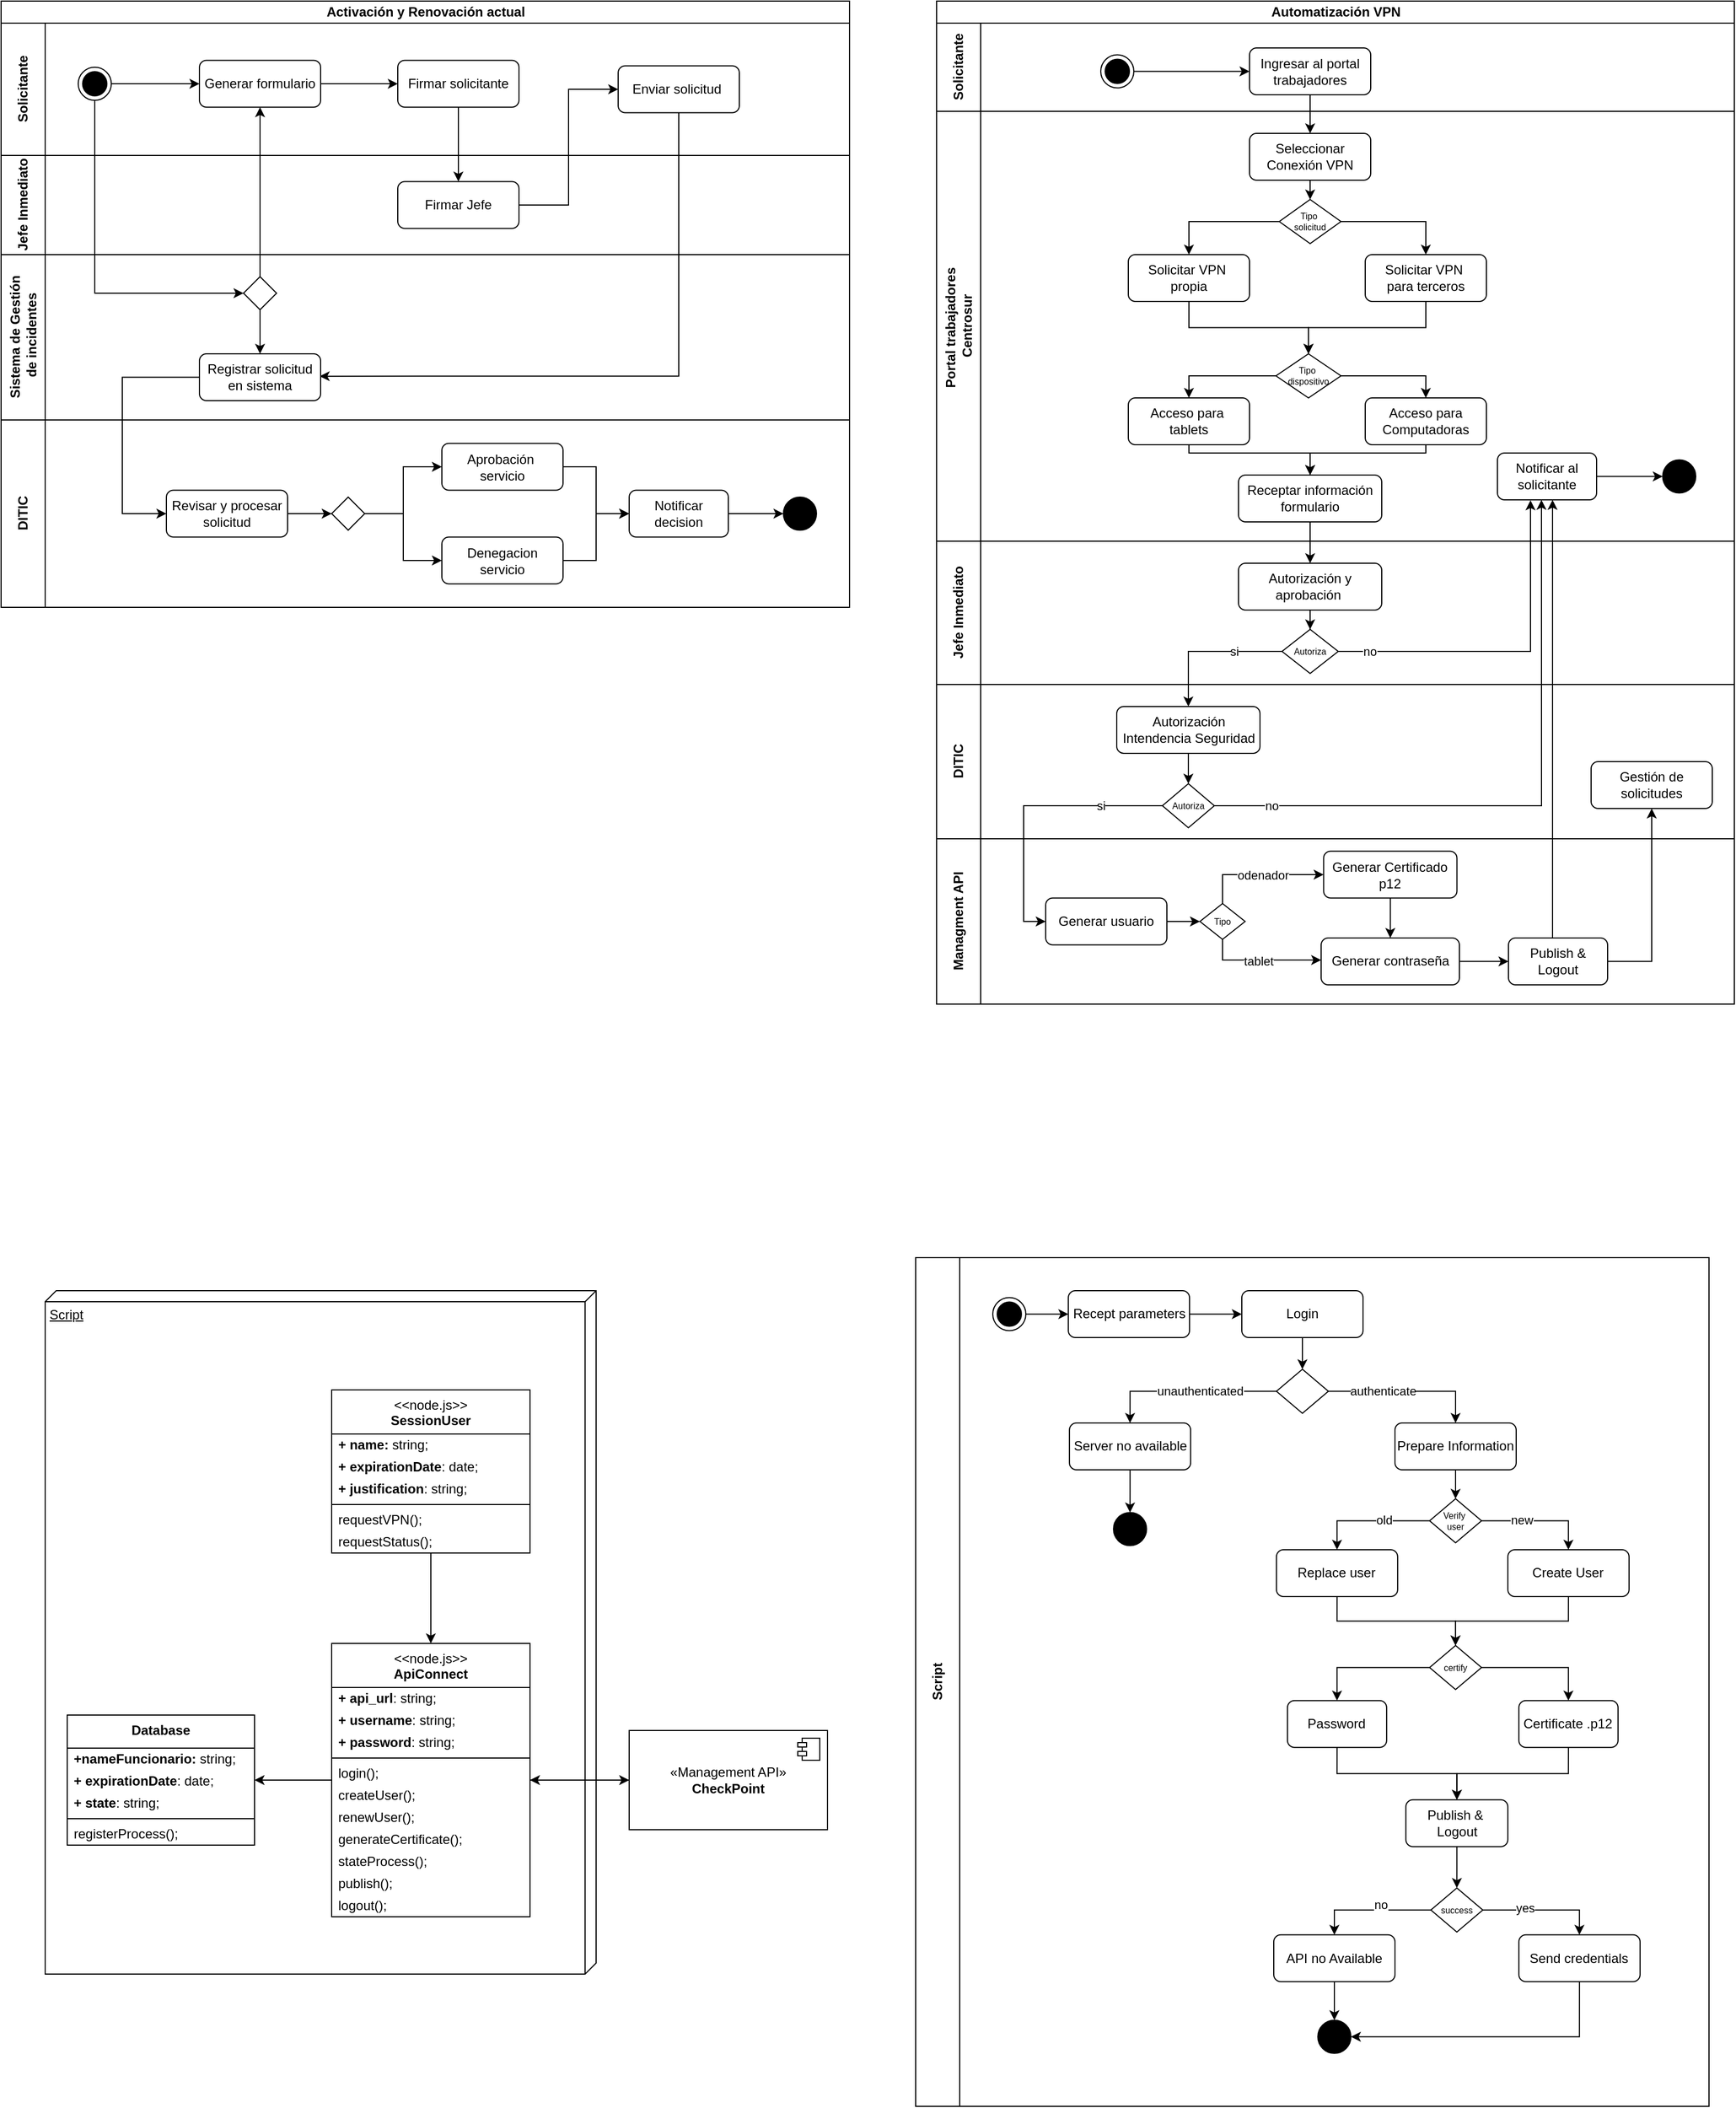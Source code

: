 <mxfile version="24.7.17">
  <diagram id="prtHgNgQTEPvFCAcTncT" name="Page-1">
    <mxGraphModel dx="955" dy="506" grid="1" gridSize="10" guides="1" tooltips="1" connect="1" arrows="1" fold="1" page="1" pageScale="1" pageWidth="827" pageHeight="1169" math="0" shadow="0">
      <root>
        <mxCell id="0" />
        <mxCell id="1" parent="0" />
        <mxCell id="noe4gfNRGWv2lA2J6sTW-7" value="Activación y Renovación actual" style="swimlane;childLayout=stackLayout;resizeParent=1;resizeParentMax=0;horizontal=1;startSize=20;horizontalStack=0;html=1;" parent="1" vertex="1">
          <mxGeometry x="30" y="40" width="770" height="550" as="geometry" />
        </mxCell>
        <mxCell id="noe4gfNRGWv2lA2J6sTW-8" value="Solicitante" style="swimlane;startSize=40;horizontal=0;html=1;" parent="noe4gfNRGWv2lA2J6sTW-7" vertex="1">
          <mxGeometry y="20" width="770" height="120" as="geometry" />
        </mxCell>
        <mxCell id="noe4gfNRGWv2lA2J6sTW-21" style="edgeStyle=orthogonalEdgeStyle;rounded=0;orthogonalLoop=1;jettySize=auto;html=1;exitX=1;exitY=0.5;exitDx=0;exitDy=0;entryX=0;entryY=0.5;entryDx=0;entryDy=0;" parent="noe4gfNRGWv2lA2J6sTW-8" source="noe4gfNRGWv2lA2J6sTW-16" target="noe4gfNRGWv2lA2J6sTW-20" edge="1">
          <mxGeometry relative="1" as="geometry" />
        </mxCell>
        <mxCell id="noe4gfNRGWv2lA2J6sTW-16" value="" style="ellipse;html=1;shape=endState;fillColor=strokeColor;" parent="noe4gfNRGWv2lA2J6sTW-8" vertex="1">
          <mxGeometry x="70" y="40" width="30" height="30" as="geometry" />
        </mxCell>
        <mxCell id="noe4gfNRGWv2lA2J6sTW-29" style="edgeStyle=orthogonalEdgeStyle;rounded=0;orthogonalLoop=1;jettySize=auto;html=1;exitX=1;exitY=0.5;exitDx=0;exitDy=0;entryX=0;entryY=0.5;entryDx=0;entryDy=0;" parent="noe4gfNRGWv2lA2J6sTW-8" source="noe4gfNRGWv2lA2J6sTW-20" target="noe4gfNRGWv2lA2J6sTW-27" edge="1">
          <mxGeometry relative="1" as="geometry" />
        </mxCell>
        <mxCell id="noe4gfNRGWv2lA2J6sTW-20" value="Generar formulario" style="rounded=1;whiteSpace=wrap;html=1;" parent="noe4gfNRGWv2lA2J6sTW-8" vertex="1">
          <mxGeometry x="180" y="33.75" width="110" height="42.5" as="geometry" />
        </mxCell>
        <mxCell id="noe4gfNRGWv2lA2J6sTW-27" value="Firmar solicitante" style="rounded=1;whiteSpace=wrap;html=1;" parent="noe4gfNRGWv2lA2J6sTW-8" vertex="1">
          <mxGeometry x="360" y="33.75" width="110" height="42.5" as="geometry" />
        </mxCell>
        <mxCell id="noe4gfNRGWv2lA2J6sTW-50" value="Enviar solicitud&amp;nbsp;" style="rounded=1;whiteSpace=wrap;html=1;" parent="noe4gfNRGWv2lA2J6sTW-8" vertex="1">
          <mxGeometry x="560" y="38.75" width="110" height="42.5" as="geometry" />
        </mxCell>
        <mxCell id="noe4gfNRGWv2lA2J6sTW-9" value="Jefe Inmediato" style="swimlane;startSize=40;horizontal=0;html=1;" parent="noe4gfNRGWv2lA2J6sTW-7" vertex="1">
          <mxGeometry y="140" width="770" height="90" as="geometry" />
        </mxCell>
        <mxCell id="noe4gfNRGWv2lA2J6sTW-43" value="Firmar Jefe" style="rounded=1;whiteSpace=wrap;html=1;" parent="noe4gfNRGWv2lA2J6sTW-9" vertex="1">
          <mxGeometry x="360" y="23.75" width="110" height="42.5" as="geometry" />
        </mxCell>
        <mxCell id="noe4gfNRGWv2lA2J6sTW-35" style="edgeStyle=orthogonalEdgeStyle;rounded=0;orthogonalLoop=1;jettySize=auto;html=1;exitX=0;exitY=0.5;exitDx=0;exitDy=0;entryX=0;entryY=0.5;entryDx=0;entryDy=0;" parent="noe4gfNRGWv2lA2J6sTW-7" source="noe4gfNRGWv2lA2J6sTW-28" target="noe4gfNRGWv2lA2J6sTW-34" edge="1">
          <mxGeometry relative="1" as="geometry">
            <Array as="points">
              <mxPoint x="110" y="341" />
              <mxPoint x="110" y="465" />
            </Array>
            <mxPoint x="150" y="470" as="targetPoint" />
          </mxGeometry>
        </mxCell>
        <mxCell id="noe4gfNRGWv2lA2J6sTW-44" style="edgeStyle=orthogonalEdgeStyle;rounded=0;orthogonalLoop=1;jettySize=auto;html=1;" parent="noe4gfNRGWv2lA2J6sTW-7" source="noe4gfNRGWv2lA2J6sTW-27" target="noe4gfNRGWv2lA2J6sTW-43" edge="1">
          <mxGeometry relative="1" as="geometry" />
        </mxCell>
        <mxCell id="noe4gfNRGWv2lA2J6sTW-51" style="edgeStyle=orthogonalEdgeStyle;rounded=0;orthogonalLoop=1;jettySize=auto;html=1;exitX=1;exitY=0.5;exitDx=0;exitDy=0;entryX=0;entryY=0.5;entryDx=0;entryDy=0;" parent="noe4gfNRGWv2lA2J6sTW-7" source="noe4gfNRGWv2lA2J6sTW-43" target="noe4gfNRGWv2lA2J6sTW-50" edge="1">
          <mxGeometry relative="1" as="geometry" />
        </mxCell>
        <mxCell id="noe4gfNRGWv2lA2J6sTW-52" style="edgeStyle=orthogonalEdgeStyle;rounded=0;orthogonalLoop=1;jettySize=auto;html=1;exitX=0.5;exitY=1;exitDx=0;exitDy=0;entryX=0.992;entryY=0.478;entryDx=0;entryDy=0;entryPerimeter=0;" parent="noe4gfNRGWv2lA2J6sTW-7" source="noe4gfNRGWv2lA2J6sTW-50" target="noe4gfNRGWv2lA2J6sTW-28" edge="1">
          <mxGeometry relative="1" as="geometry">
            <Array as="points">
              <mxPoint x="615" y="340" />
            </Array>
          </mxGeometry>
        </mxCell>
        <mxCell id="noe4gfNRGWv2lA2J6sTW-10" value="Sistema de Gestión&lt;div&gt;&amp;nbsp;de incidentes&lt;/div&gt;" style="swimlane;startSize=40;horizontal=0;html=1;" parent="noe4gfNRGWv2lA2J6sTW-7" vertex="1">
          <mxGeometry y="230" width="770" height="150" as="geometry" />
        </mxCell>
        <mxCell id="noe4gfNRGWv2lA2J6sTW-28" value="Registrar solicitud en sistema" style="rounded=1;whiteSpace=wrap;html=1;" parent="noe4gfNRGWv2lA2J6sTW-10" vertex="1">
          <mxGeometry x="180" y="90" width="110" height="42.5" as="geometry" />
        </mxCell>
        <mxCell id="Fjk8sXtAmXVKdD_IVlMe-5" style="edgeStyle=orthogonalEdgeStyle;rounded=0;orthogonalLoop=1;jettySize=auto;html=1;" parent="noe4gfNRGWv2lA2J6sTW-10" source="Fjk8sXtAmXVKdD_IVlMe-4" target="noe4gfNRGWv2lA2J6sTW-28" edge="1">
          <mxGeometry relative="1" as="geometry" />
        </mxCell>
        <mxCell id="Fjk8sXtAmXVKdD_IVlMe-4" value="" style="rhombus;" parent="noe4gfNRGWv2lA2J6sTW-10" vertex="1">
          <mxGeometry x="220" y="20" width="30" height="30" as="geometry" />
        </mxCell>
        <mxCell id="noe4gfNRGWv2lA2J6sTW-11" value="DITIC" style="swimlane;startSize=40;horizontal=0;html=1;" parent="noe4gfNRGWv2lA2J6sTW-7" vertex="1">
          <mxGeometry y="380" width="770" height="170" as="geometry" />
        </mxCell>
        <mxCell id="noe4gfNRGWv2lA2J6sTW-40" style="edgeStyle=orthogonalEdgeStyle;rounded=0;orthogonalLoop=1;jettySize=auto;html=1;entryX=0;entryY=0.5;entryDx=0;entryDy=0;" parent="noe4gfNRGWv2lA2J6sTW-11" source="noe4gfNRGWv2lA2J6sTW-18" target="noe4gfNRGWv2lA2J6sTW-39" edge="1">
          <mxGeometry relative="1" as="geometry" />
        </mxCell>
        <mxCell id="noe4gfNRGWv2lA2J6sTW-41" style="edgeStyle=orthogonalEdgeStyle;rounded=0;orthogonalLoop=1;jettySize=auto;html=1;entryX=0;entryY=0.5;entryDx=0;entryDy=0;" parent="noe4gfNRGWv2lA2J6sTW-11" source="noe4gfNRGWv2lA2J6sTW-18" target="noe4gfNRGWv2lA2J6sTW-38" edge="1">
          <mxGeometry relative="1" as="geometry" />
        </mxCell>
        <mxCell id="noe4gfNRGWv2lA2J6sTW-18" value="" style="rhombus;" parent="noe4gfNRGWv2lA2J6sTW-11" vertex="1">
          <mxGeometry x="300" y="70" width="30" height="30" as="geometry" />
        </mxCell>
        <mxCell id="noe4gfNRGWv2lA2J6sTW-37" style="edgeStyle=orthogonalEdgeStyle;rounded=0;orthogonalLoop=1;jettySize=auto;html=1;exitX=1;exitY=0.5;exitDx=0;exitDy=0;" parent="noe4gfNRGWv2lA2J6sTW-11" source="noe4gfNRGWv2lA2J6sTW-34" target="noe4gfNRGWv2lA2J6sTW-18" edge="1">
          <mxGeometry relative="1" as="geometry" />
        </mxCell>
        <mxCell id="noe4gfNRGWv2lA2J6sTW-34" value="Revisar y procesar solicitud" style="rounded=1;whiteSpace=wrap;html=1;" parent="noe4gfNRGWv2lA2J6sTW-11" vertex="1">
          <mxGeometry x="150" y="63.75" width="110" height="42.5" as="geometry" />
        </mxCell>
        <mxCell id="noe4gfNRGWv2lA2J6sTW-47" style="edgeStyle=orthogonalEdgeStyle;rounded=0;orthogonalLoop=1;jettySize=auto;html=1;exitX=1;exitY=0.5;exitDx=0;exitDy=0;entryX=0;entryY=0.5;entryDx=0;entryDy=0;" parent="noe4gfNRGWv2lA2J6sTW-11" source="noe4gfNRGWv2lA2J6sTW-38" target="noe4gfNRGWv2lA2J6sTW-46" edge="1">
          <mxGeometry relative="1" as="geometry" />
        </mxCell>
        <mxCell id="noe4gfNRGWv2lA2J6sTW-38" value="Aprobación&amp;nbsp;&lt;div&gt;servicio&lt;/div&gt;" style="rounded=1;whiteSpace=wrap;html=1;" parent="noe4gfNRGWv2lA2J6sTW-11" vertex="1">
          <mxGeometry x="400" y="21.25" width="110" height="42.5" as="geometry" />
        </mxCell>
        <mxCell id="noe4gfNRGWv2lA2J6sTW-48" style="edgeStyle=orthogonalEdgeStyle;rounded=0;orthogonalLoop=1;jettySize=auto;html=1;exitX=1;exitY=0.5;exitDx=0;exitDy=0;" parent="noe4gfNRGWv2lA2J6sTW-11" source="noe4gfNRGWv2lA2J6sTW-39" target="noe4gfNRGWv2lA2J6sTW-46" edge="1">
          <mxGeometry relative="1" as="geometry" />
        </mxCell>
        <mxCell id="noe4gfNRGWv2lA2J6sTW-39" value="Denegacion servicio" style="rounded=1;whiteSpace=wrap;html=1;" parent="noe4gfNRGWv2lA2J6sTW-11" vertex="1">
          <mxGeometry x="400" y="106.25" width="110" height="42.5" as="geometry" />
        </mxCell>
        <mxCell id="noe4gfNRGWv2lA2J6sTW-49" style="edgeStyle=orthogonalEdgeStyle;rounded=0;orthogonalLoop=1;jettySize=auto;html=1;" parent="noe4gfNRGWv2lA2J6sTW-11" source="noe4gfNRGWv2lA2J6sTW-46" target="noe4gfNRGWv2lA2J6sTW-17" edge="1">
          <mxGeometry relative="1" as="geometry" />
        </mxCell>
        <mxCell id="noe4gfNRGWv2lA2J6sTW-46" value="Notificar decision" style="rounded=1;whiteSpace=wrap;html=1;" parent="noe4gfNRGWv2lA2J6sTW-11" vertex="1">
          <mxGeometry x="570" y="63.75" width="90" height="42.5" as="geometry" />
        </mxCell>
        <mxCell id="noe4gfNRGWv2lA2J6sTW-17" value="" style="ellipse;fillColor=strokeColor;html=1;" parent="noe4gfNRGWv2lA2J6sTW-11" vertex="1">
          <mxGeometry x="710" y="70" width="30" height="30" as="geometry" />
        </mxCell>
        <mxCell id="Fjk8sXtAmXVKdD_IVlMe-3" style="edgeStyle=orthogonalEdgeStyle;rounded=0;orthogonalLoop=1;jettySize=auto;html=1;entryX=0;entryY=0.5;entryDx=0;entryDy=0;exitX=0.5;exitY=1;exitDx=0;exitDy=0;" parent="noe4gfNRGWv2lA2J6sTW-7" source="noe4gfNRGWv2lA2J6sTW-16" target="Fjk8sXtAmXVKdD_IVlMe-4" edge="1">
          <mxGeometry relative="1" as="geometry">
            <mxPoint x="85" y="270" as="targetPoint" />
          </mxGeometry>
        </mxCell>
        <mxCell id="Fjk8sXtAmXVKdD_IVlMe-6" style="edgeStyle=orthogonalEdgeStyle;rounded=0;orthogonalLoop=1;jettySize=auto;html=1;" parent="noe4gfNRGWv2lA2J6sTW-7" source="Fjk8sXtAmXVKdD_IVlMe-4" target="noe4gfNRGWv2lA2J6sTW-20" edge="1">
          <mxGeometry relative="1" as="geometry" />
        </mxCell>
        <mxCell id="noe4gfNRGWv2lA2J6sTW-54" value="Automatización VPN" style="swimlane;childLayout=stackLayout;resizeParent=1;resizeParentMax=0;horizontal=1;startSize=20;horizontalStack=0;html=1;" parent="1" vertex="1">
          <mxGeometry x="879" y="40" width="724" height="910" as="geometry" />
        </mxCell>
        <mxCell id="noe4gfNRGWv2lA2J6sTW-55" value="Solicitante" style="swimlane;startSize=40;horizontal=0;html=1;" parent="noe4gfNRGWv2lA2J6sTW-54" vertex="1">
          <mxGeometry y="20" width="724" height="80" as="geometry">
            <mxRectangle y="160" width="770" height="40" as="alternateBounds" />
          </mxGeometry>
        </mxCell>
        <mxCell id="noe4gfNRGWv2lA2J6sTW-57" value="" style="ellipse;html=1;shape=endState;fillColor=strokeColor;" parent="noe4gfNRGWv2lA2J6sTW-55" vertex="1">
          <mxGeometry x="149" y="28.75" width="30" height="30" as="geometry" />
        </mxCell>
        <mxCell id="noe4gfNRGWv2lA2J6sTW-59" value="Ingresar al portal trabajadores" style="rounded=1;whiteSpace=wrap;html=1;" parent="noe4gfNRGWv2lA2J6sTW-55" vertex="1">
          <mxGeometry x="284" y="22.5" width="110" height="42.5" as="geometry" />
        </mxCell>
        <mxCell id="noe4gfNRGWv2lA2J6sTW-56" style="edgeStyle=orthogonalEdgeStyle;rounded=0;orthogonalLoop=1;jettySize=auto;html=1;exitX=1;exitY=0.5;exitDx=0;exitDy=0;entryX=0;entryY=0.5;entryDx=0;entryDy=0;" parent="noe4gfNRGWv2lA2J6sTW-55" source="noe4gfNRGWv2lA2J6sTW-57" target="noe4gfNRGWv2lA2J6sTW-59" edge="1">
          <mxGeometry relative="1" as="geometry" />
        </mxCell>
        <mxCell id="noe4gfNRGWv2lA2J6sTW-65" value="Portal trabajadores&amp;nbsp;&lt;div&gt;Centrosur&lt;/div&gt;" style="swimlane;startSize=40;horizontal=0;html=1;" parent="noe4gfNRGWv2lA2J6sTW-54" vertex="1">
          <mxGeometry y="100" width="724" height="390" as="geometry" />
        </mxCell>
        <mxCell id="noe4gfNRGWv2lA2J6sTW-82" value="" style="ellipse;fillColor=strokeColor;html=1;" parent="noe4gfNRGWv2lA2J6sTW-65" vertex="1">
          <mxGeometry x="659" y="316.25" width="30" height="30" as="geometry" />
        </mxCell>
        <mxCell id="V7ezKJtM_iHULXk7BGkr-1" value="Notificar al solicitante" style="rounded=1;whiteSpace=wrap;html=1;" parent="noe4gfNRGWv2lA2J6sTW-65" vertex="1">
          <mxGeometry x="509" y="310" width="90" height="42.5" as="geometry" />
        </mxCell>
        <mxCell id="V7ezKJtM_iHULXk7BGkr-3" style="edgeStyle=orthogonalEdgeStyle;rounded=0;orthogonalLoop=1;jettySize=auto;html=1;" parent="noe4gfNRGWv2lA2J6sTW-65" source="V7ezKJtM_iHULXk7BGkr-1" target="noe4gfNRGWv2lA2J6sTW-82" edge="1">
          <mxGeometry relative="1" as="geometry" />
        </mxCell>
        <mxCell id="d4bq5ZxsNLSNYlkimwdT-21" style="edgeStyle=orthogonalEdgeStyle;rounded=0;orthogonalLoop=1;jettySize=auto;html=1;entryX=0.5;entryY=0;entryDx=0;entryDy=0;exitX=0.5;exitY=1;exitDx=0;exitDy=0;" parent="noe4gfNRGWv2lA2J6sTW-65" source="d4bq5ZxsNLSNYlkimwdT-8" target="d4bq5ZxsNLSNYlkimwdT-16" edge="1">
          <mxGeometry relative="1" as="geometry" />
        </mxCell>
        <mxCell id="d4bq5ZxsNLSNYlkimwdT-8" value="Solicitar VPN&amp;nbsp;&lt;div&gt;propia&lt;/div&gt;" style="rounded=1;whiteSpace=wrap;html=1;" parent="noe4gfNRGWv2lA2J6sTW-65" vertex="1">
          <mxGeometry x="174" y="130" width="110" height="42.5" as="geometry" />
        </mxCell>
        <mxCell id="noe4gfNRGWv2lA2J6sTW-84" value="Receptar información formulario" style="rounded=1;whiteSpace=wrap;html=1;" parent="noe4gfNRGWv2lA2J6sTW-65" vertex="1">
          <mxGeometry x="274" y="330" width="130" height="42.5" as="geometry" />
        </mxCell>
        <mxCell id="d4bq5ZxsNLSNYlkimwdT-20" style="edgeStyle=orthogonalEdgeStyle;rounded=0;orthogonalLoop=1;jettySize=auto;html=1;entryX=0.5;entryY=0;entryDx=0;entryDy=0;exitX=0.5;exitY=1;exitDx=0;exitDy=0;" parent="noe4gfNRGWv2lA2J6sTW-65" source="noe4gfNRGWv2lA2J6sTW-83" target="d4bq5ZxsNLSNYlkimwdT-16" edge="1">
          <mxGeometry relative="1" as="geometry" />
        </mxCell>
        <mxCell id="noe4gfNRGWv2lA2J6sTW-83" value="Solicitar VPN&amp;nbsp;&lt;div&gt;para terceros&lt;/div&gt;" style="rounded=1;whiteSpace=wrap;html=1;" parent="noe4gfNRGWv2lA2J6sTW-65" vertex="1">
          <mxGeometry x="389" y="130" width="110" height="42.5" as="geometry" />
        </mxCell>
        <mxCell id="noe4gfNRGWv2lA2J6sTW-85" value="Tipo &#xa;solicitud" style="rhombus;fontSize=8;" parent="noe4gfNRGWv2lA2J6sTW-65" vertex="1">
          <mxGeometry x="311" y="80" width="56" height="40" as="geometry" />
        </mxCell>
        <mxCell id="GDcYB6Bzzp1uQZlanHpw-31" style="edgeStyle=orthogonalEdgeStyle;rounded=0;orthogonalLoop=1;jettySize=auto;html=1;exitX=1;exitY=0.5;exitDx=0;exitDy=0;" parent="noe4gfNRGWv2lA2J6sTW-65" source="noe4gfNRGWv2lA2J6sTW-85" target="noe4gfNRGWv2lA2J6sTW-83" edge="1">
          <mxGeometry relative="1" as="geometry" />
        </mxCell>
        <mxCell id="noe4gfNRGWv2lA2J6sTW-90" style="edgeStyle=orthogonalEdgeStyle;rounded=0;orthogonalLoop=1;jettySize=auto;html=1;exitX=0;exitY=0.5;exitDx=0;exitDy=0;" parent="noe4gfNRGWv2lA2J6sTW-65" source="noe4gfNRGWv2lA2J6sTW-85" target="d4bq5ZxsNLSNYlkimwdT-8" edge="1">
          <mxGeometry relative="1" as="geometry">
            <mxPoint x="259" y="140" as="targetPoint" />
          </mxGeometry>
        </mxCell>
        <mxCell id="WqTxuI944V4eX5fr_Rnq-127" style="edgeStyle=orthogonalEdgeStyle;rounded=0;orthogonalLoop=1;jettySize=auto;html=1;entryX=0.5;entryY=0;entryDx=0;entryDy=0;" parent="noe4gfNRGWv2lA2J6sTW-65" source="noe4gfNRGWv2lA2J6sTW-61" target="noe4gfNRGWv2lA2J6sTW-85" edge="1">
          <mxGeometry relative="1" as="geometry">
            <Array as="points">
              <mxPoint x="339" y="70" />
              <mxPoint x="339" y="70" />
            </Array>
          </mxGeometry>
        </mxCell>
        <mxCell id="noe4gfNRGWv2lA2J6sTW-61" value="Seleccionar Conexión VPN" style="rounded=1;whiteSpace=wrap;html=1;" parent="noe4gfNRGWv2lA2J6sTW-65" vertex="1">
          <mxGeometry x="284" y="20" width="110" height="42.5" as="geometry" />
        </mxCell>
        <mxCell id="d4bq5ZxsNLSNYlkimwdT-26" style="edgeStyle=orthogonalEdgeStyle;rounded=0;orthogonalLoop=1;jettySize=auto;html=1;" parent="noe4gfNRGWv2lA2J6sTW-65" source="noe4gfNRGWv2lA2J6sTW-66" target="noe4gfNRGWv2lA2J6sTW-84" edge="1">
          <mxGeometry relative="1" as="geometry">
            <Array as="points">
              <mxPoint x="444" y="310" />
              <mxPoint x="339" y="310" />
            </Array>
          </mxGeometry>
        </mxCell>
        <mxCell id="noe4gfNRGWv2lA2J6sTW-66" value="Acceso para Computadoras" style="rounded=1;whiteSpace=wrap;html=1;" parent="noe4gfNRGWv2lA2J6sTW-65" vertex="1">
          <mxGeometry x="389" y="260" width="110" height="42.5" as="geometry" />
        </mxCell>
        <mxCell id="d4bq5ZxsNLSNYlkimwdT-25" style="edgeStyle=orthogonalEdgeStyle;rounded=0;orthogonalLoop=1;jettySize=auto;html=1;exitX=0.5;exitY=1;exitDx=0;exitDy=0;" parent="noe4gfNRGWv2lA2J6sTW-65" source="d4bq5ZxsNLSNYlkimwdT-15" target="noe4gfNRGWv2lA2J6sTW-84" edge="1">
          <mxGeometry relative="1" as="geometry">
            <Array as="points">
              <mxPoint x="229" y="310" />
              <mxPoint x="339" y="310" />
            </Array>
          </mxGeometry>
        </mxCell>
        <mxCell id="d4bq5ZxsNLSNYlkimwdT-15" value="Acceso para&amp;nbsp;&lt;div&gt;tablets&lt;/div&gt;" style="rounded=1;whiteSpace=wrap;html=1;" parent="noe4gfNRGWv2lA2J6sTW-65" vertex="1">
          <mxGeometry x="174" y="260" width="110" height="42.5" as="geometry" />
        </mxCell>
        <mxCell id="d4bq5ZxsNLSNYlkimwdT-18" style="edgeStyle=orthogonalEdgeStyle;rounded=0;orthogonalLoop=1;jettySize=auto;html=1;entryX=0.5;entryY=0;entryDx=0;entryDy=0;exitX=0;exitY=0.5;exitDx=0;exitDy=0;" parent="noe4gfNRGWv2lA2J6sTW-65" source="d4bq5ZxsNLSNYlkimwdT-16" target="d4bq5ZxsNLSNYlkimwdT-15" edge="1">
          <mxGeometry relative="1" as="geometry">
            <Array as="points">
              <mxPoint x="229" y="240" />
            </Array>
          </mxGeometry>
        </mxCell>
        <mxCell id="d4bq5ZxsNLSNYlkimwdT-19" style="edgeStyle=orthogonalEdgeStyle;rounded=0;orthogonalLoop=1;jettySize=auto;html=1;entryX=0.5;entryY=0;entryDx=0;entryDy=0;" parent="noe4gfNRGWv2lA2J6sTW-65" source="d4bq5ZxsNLSNYlkimwdT-16" target="noe4gfNRGWv2lA2J6sTW-66" edge="1">
          <mxGeometry relative="1" as="geometry" />
        </mxCell>
        <mxCell id="d4bq5ZxsNLSNYlkimwdT-16" value="Tipo &#xa;dispositivo" style="rhombus;fontSize=8;" parent="noe4gfNRGWv2lA2J6sTW-65" vertex="1">
          <mxGeometry x="308" y="220" width="59" height="40" as="geometry" />
        </mxCell>
        <mxCell id="fS-RcKjKOrNgB4Vsdlcl-1" value="Jefe Inmediato" style="swimlane;startSize=40;horizontal=0;html=1;" parent="noe4gfNRGWv2lA2J6sTW-54" vertex="1">
          <mxGeometry y="490" width="724" height="130" as="geometry" />
        </mxCell>
        <mxCell id="0g1uhELNkOR_bsUMoijz-6" style="edgeStyle=orthogonalEdgeStyle;rounded=0;orthogonalLoop=1;jettySize=auto;html=1;entryX=0.5;entryY=0;entryDx=0;entryDy=0;" parent="fS-RcKjKOrNgB4Vsdlcl-1" source="fS-RcKjKOrNgB4Vsdlcl-9" target="0g1uhELNkOR_bsUMoijz-3" edge="1">
          <mxGeometry relative="1" as="geometry" />
        </mxCell>
        <mxCell id="fS-RcKjKOrNgB4Vsdlcl-9" value="Autorización y aprobación&amp;nbsp;" style="rounded=1;whiteSpace=wrap;html=1;" parent="fS-RcKjKOrNgB4Vsdlcl-1" vertex="1">
          <mxGeometry x="274" y="20" width="130" height="42.5" as="geometry" />
        </mxCell>
        <mxCell id="0g1uhELNkOR_bsUMoijz-3" value="Autoriza" style="rhombus;fontSize=8;" parent="fS-RcKjKOrNgB4Vsdlcl-1" vertex="1">
          <mxGeometry x="313.5" y="80" width="51" height="40" as="geometry" />
        </mxCell>
        <mxCell id="GDcYB6Bzzp1uQZlanHpw-16" style="edgeStyle=orthogonalEdgeStyle;rounded=0;orthogonalLoop=1;jettySize=auto;html=1;" parent="noe4gfNRGWv2lA2J6sTW-54" source="noe4gfNRGWv2lA2J6sTW-81" target="V7ezKJtM_iHULXk7BGkr-1" edge="1">
          <mxGeometry relative="1" as="geometry">
            <Array as="points">
              <mxPoint x="559" y="650" />
              <mxPoint x="559" y="650" />
            </Array>
          </mxGeometry>
        </mxCell>
        <mxCell id="GDcYB6Bzzp1uQZlanHpw-8" value="DITIC" style="swimlane;startSize=40;horizontal=0;html=1;" parent="noe4gfNRGWv2lA2J6sTW-54" vertex="1">
          <mxGeometry y="620" width="724" height="140" as="geometry" />
        </mxCell>
        <mxCell id="WqTxuI944V4eX5fr_Rnq-110" style="edgeStyle=orthogonalEdgeStyle;rounded=0;orthogonalLoop=1;jettySize=auto;html=1;exitX=0.5;exitY=1;exitDx=0;exitDy=0;" parent="GDcYB6Bzzp1uQZlanHpw-8" edge="1">
          <mxGeometry relative="1" as="geometry">
            <mxPoint x="339" y="62.5" as="sourcePoint" />
            <mxPoint x="339" y="62.5" as="targetPoint" />
          </mxGeometry>
        </mxCell>
        <mxCell id="GDcYB6Bzzp1uQZlanHpw-5" value="Gestión de solicitudes" style="rounded=1;whiteSpace=wrap;html=1;" parent="GDcYB6Bzzp1uQZlanHpw-8" vertex="1">
          <mxGeometry x="594" y="70" width="110" height="42.5" as="geometry" />
        </mxCell>
        <mxCell id="d4bq5ZxsNLSNYlkimwdT-9" value="Autorización Intendencia Seguridad" style="rounded=1;whiteSpace=wrap;html=1;" parent="GDcYB6Bzzp1uQZlanHpw-8" vertex="1">
          <mxGeometry x="163.5" y="20" width="130" height="42.5" as="geometry" />
        </mxCell>
        <mxCell id="WqTxuI944V4eX5fr_Rnq-105" value="Autoriza" style="rhombus;fontSize=8;" parent="GDcYB6Bzzp1uQZlanHpw-8" vertex="1">
          <mxGeometry x="204.94" y="90" width="47.12" height="40" as="geometry" />
        </mxCell>
        <mxCell id="d4bq5ZxsNLSNYlkimwdT-11" style="edgeStyle=orthogonalEdgeStyle;rounded=0;orthogonalLoop=1;jettySize=auto;html=1;entryX=0.5;entryY=0;entryDx=0;entryDy=0;" parent="GDcYB6Bzzp1uQZlanHpw-8" source="d4bq5ZxsNLSNYlkimwdT-9" target="WqTxuI944V4eX5fr_Rnq-105" edge="1">
          <mxGeometry relative="1" as="geometry" />
        </mxCell>
        <mxCell id="noe4gfNRGWv2lA2J6sTW-70" value="Managment API" style="swimlane;startSize=40;horizontal=0;html=1;" parent="noe4gfNRGWv2lA2J6sTW-54" vertex="1">
          <mxGeometry y="760" width="724" height="150" as="geometry" />
        </mxCell>
        <mxCell id="0g1uhELNkOR_bsUMoijz-19" style="edgeStyle=orthogonalEdgeStyle;rounded=0;orthogonalLoop=1;jettySize=auto;html=1;" parent="noe4gfNRGWv2lA2J6sTW-70" source="noe4gfNRGWv2lA2J6sTW-77" target="noe4gfNRGWv2lA2J6sTW-81" edge="1">
          <mxGeometry relative="1" as="geometry" />
        </mxCell>
        <mxCell id="noe4gfNRGWv2lA2J6sTW-77" value="Generar contraseña" style="rounded=1;whiteSpace=wrap;html=1;" parent="noe4gfNRGWv2lA2J6sTW-70" vertex="1">
          <mxGeometry x="349" y="90" width="125.5" height="42.5" as="geometry" />
        </mxCell>
        <mxCell id="0g1uhELNkOR_bsUMoijz-22" style="edgeStyle=orthogonalEdgeStyle;rounded=0;orthogonalLoop=1;jettySize=auto;html=1;entryX=0;entryY=0.5;entryDx=0;entryDy=0;" parent="noe4gfNRGWv2lA2J6sTW-70" source="noe4gfNRGWv2lA2J6sTW-75" target="0g1uhELNkOR_bsUMoijz-10" edge="1">
          <mxGeometry relative="1" as="geometry" />
        </mxCell>
        <mxCell id="noe4gfNRGWv2lA2J6sTW-75" value="Generar usuario" style="rounded=1;whiteSpace=wrap;html=1;" parent="noe4gfNRGWv2lA2J6sTW-70" vertex="1">
          <mxGeometry x="99" y="53.75" width="110" height="42.5" as="geometry" />
        </mxCell>
        <mxCell id="noe4gfNRGWv2lA2J6sTW-81" value="Publish &amp;amp; Logout" style="rounded=1;whiteSpace=wrap;html=1;" parent="noe4gfNRGWv2lA2J6sTW-70" vertex="1">
          <mxGeometry x="519" y="90" width="90" height="42.5" as="geometry" />
        </mxCell>
        <mxCell id="0g1uhELNkOR_bsUMoijz-14" style="edgeStyle=orthogonalEdgeStyle;rounded=0;orthogonalLoop=1;jettySize=auto;html=1;exitX=0.5;exitY=0;exitDx=0;exitDy=0;entryX=0;entryY=0.5;entryDx=0;entryDy=0;" parent="noe4gfNRGWv2lA2J6sTW-70" source="0g1uhELNkOR_bsUMoijz-10" target="0g1uhELNkOR_bsUMoijz-12" edge="1">
          <mxGeometry relative="1" as="geometry" />
        </mxCell>
        <mxCell id="0g1uhELNkOR_bsUMoijz-23" value="odenador" style="edgeLabel;html=1;align=center;verticalAlign=middle;resizable=0;points=[];" parent="0g1uhELNkOR_bsUMoijz-14" vertex="1" connectable="0">
          <mxGeometry x="-0.093" relative="1" as="geometry">
            <mxPoint x="9" as="offset" />
          </mxGeometry>
        </mxCell>
        <mxCell id="0g1uhELNkOR_bsUMoijz-15" style="edgeStyle=orthogonalEdgeStyle;rounded=0;orthogonalLoop=1;jettySize=auto;html=1;exitX=0.5;exitY=1;exitDx=0;exitDy=0;" parent="noe4gfNRGWv2lA2J6sTW-70" source="0g1uhELNkOR_bsUMoijz-10" target="noe4gfNRGWv2lA2J6sTW-77" edge="1">
          <mxGeometry relative="1" as="geometry">
            <mxPoint x="359" y="139.375" as="targetPoint" />
            <Array as="points">
              <mxPoint x="259" y="110" />
            </Array>
          </mxGeometry>
        </mxCell>
        <mxCell id="0g1uhELNkOR_bsUMoijz-24" value="tablet" style="edgeLabel;html=1;align=center;verticalAlign=middle;resizable=0;points=[];" parent="0g1uhELNkOR_bsUMoijz-15" vertex="1" connectable="0">
          <mxGeometry x="-0.148" relative="1" as="geometry">
            <mxPoint x="5" y="1" as="offset" />
          </mxGeometry>
        </mxCell>
        <mxCell id="0g1uhELNkOR_bsUMoijz-10" value="Tipo" style="rhombus;fontSize=8;" parent="noe4gfNRGWv2lA2J6sTW-70" vertex="1">
          <mxGeometry x="239" y="58.75" width="41" height="32.5" as="geometry" />
        </mxCell>
        <mxCell id="0g1uhELNkOR_bsUMoijz-18" style="edgeStyle=orthogonalEdgeStyle;rounded=0;orthogonalLoop=1;jettySize=auto;html=1;" parent="noe4gfNRGWv2lA2J6sTW-70" source="0g1uhELNkOR_bsUMoijz-12" target="noe4gfNRGWv2lA2J6sTW-77" edge="1">
          <mxGeometry relative="1" as="geometry">
            <mxPoint x="489" y="60" as="targetPoint" />
          </mxGeometry>
        </mxCell>
        <mxCell id="0g1uhELNkOR_bsUMoijz-12" value="Generar Certificado p12" style="rounded=1;whiteSpace=wrap;html=1;" parent="noe4gfNRGWv2lA2J6sTW-70" vertex="1">
          <mxGeometry x="351.25" y="11.25" width="121" height="42.5" as="geometry" />
        </mxCell>
        <mxCell id="WqTxuI944V4eX5fr_Rnq-97" style="edgeStyle=orthogonalEdgeStyle;rounded=0;orthogonalLoop=1;jettySize=auto;html=1;entryX=0.5;entryY=1;entryDx=0;entryDy=0;exitX=1;exitY=0.5;exitDx=0;exitDy=0;" parent="noe4gfNRGWv2lA2J6sTW-54" source="noe4gfNRGWv2lA2J6sTW-81" target="GDcYB6Bzzp1uQZlanHpw-5" edge="1">
          <mxGeometry relative="1" as="geometry">
            <mxPoint x="679" y="690" as="targetPoint" />
            <Array as="points">
              <mxPoint x="649" y="871" />
            </Array>
          </mxGeometry>
        </mxCell>
        <mxCell id="fS-RcKjKOrNgB4Vsdlcl-12" style="edgeStyle=orthogonalEdgeStyle;rounded=0;orthogonalLoop=1;jettySize=auto;html=1;exitX=0.5;exitY=1;exitDx=0;exitDy=0;" parent="noe4gfNRGWv2lA2J6sTW-54" source="noe4gfNRGWv2lA2J6sTW-84" target="fS-RcKjKOrNgB4Vsdlcl-9" edge="1">
          <mxGeometry relative="1" as="geometry" />
        </mxCell>
        <mxCell id="WqTxuI944V4eX5fr_Rnq-124" style="edgeStyle=orthogonalEdgeStyle;rounded=0;orthogonalLoop=1;jettySize=auto;html=1;entryX=0;entryY=0.5;entryDx=0;entryDy=0;exitX=0;exitY=0.5;exitDx=0;exitDy=0;" parent="noe4gfNRGWv2lA2J6sTW-54" source="WqTxuI944V4eX5fr_Rnq-105" target="noe4gfNRGWv2lA2J6sTW-75" edge="1">
          <mxGeometry relative="1" as="geometry" />
        </mxCell>
        <mxCell id="0g1uhELNkOR_bsUMoijz-1" value="si" style="edgeLabel;html=1;align=center;verticalAlign=middle;resizable=0;points=[];" parent="WqTxuI944V4eX5fr_Rnq-124" vertex="1" connectable="0">
          <mxGeometry x="-0.076" y="-4" relative="1" as="geometry">
            <mxPoint x="60" y="4" as="offset" />
          </mxGeometry>
        </mxCell>
        <mxCell id="noe4gfNRGWv2lA2J6sTW-92" style="edgeStyle=orthogonalEdgeStyle;rounded=0;orthogonalLoop=1;jettySize=auto;html=1;exitX=0.5;exitY=1;exitDx=0;exitDy=0;entryX=0.5;entryY=0;entryDx=0;entryDy=0;" parent="noe4gfNRGWv2lA2J6sTW-54" source="noe4gfNRGWv2lA2J6sTW-59" target="noe4gfNRGWv2lA2J6sTW-61" edge="1">
          <mxGeometry relative="1" as="geometry" />
        </mxCell>
        <mxCell id="d4bq5ZxsNLSNYlkimwdT-24" style="edgeStyle=orthogonalEdgeStyle;rounded=0;orthogonalLoop=1;jettySize=auto;html=1;exitX=1;exitY=0.5;exitDx=0;exitDy=0;entryX=0.444;entryY=0.999;entryDx=0;entryDy=0;entryPerimeter=0;" parent="noe4gfNRGWv2lA2J6sTW-54" source="WqTxuI944V4eX5fr_Rnq-105" target="V7ezKJtM_iHULXk7BGkr-1" edge="1">
          <mxGeometry relative="1" as="geometry">
            <mxPoint x="279" y="641.25" as="targetPoint" />
            <Array as="points">
              <mxPoint x="549" y="730" />
            </Array>
          </mxGeometry>
        </mxCell>
        <mxCell id="0g1uhELNkOR_bsUMoijz-2" value="no" style="edgeLabel;html=1;align=center;verticalAlign=middle;resizable=0;points=[];" parent="d4bq5ZxsNLSNYlkimwdT-24" vertex="1" connectable="0">
          <mxGeometry x="-0.908" y="1" relative="1" as="geometry">
            <mxPoint x="25" y="1" as="offset" />
          </mxGeometry>
        </mxCell>
        <mxCell id="0g1uhELNkOR_bsUMoijz-20" style="edgeStyle=orthogonalEdgeStyle;rounded=0;orthogonalLoop=1;jettySize=auto;html=1;" parent="noe4gfNRGWv2lA2J6sTW-54" source="0g1uhELNkOR_bsUMoijz-3" target="d4bq5ZxsNLSNYlkimwdT-9" edge="1">
          <mxGeometry relative="1" as="geometry" />
        </mxCell>
        <mxCell id="0g1uhELNkOR_bsUMoijz-21" value="si" style="edgeLabel;html=1;align=center;verticalAlign=middle;resizable=0;points=[];" parent="0g1uhELNkOR_bsUMoijz-20" vertex="1" connectable="0">
          <mxGeometry x="-0.105" y="1" relative="1" as="geometry">
            <mxPoint x="17" y="-1" as="offset" />
          </mxGeometry>
        </mxCell>
        <mxCell id="0g1uhELNkOR_bsUMoijz-4" style="edgeStyle=orthogonalEdgeStyle;rounded=0;orthogonalLoop=1;jettySize=auto;html=1;exitX=1;exitY=0.5;exitDx=0;exitDy=0;entryX=0.325;entryY=1.01;entryDx=0;entryDy=0;entryPerimeter=0;" parent="noe4gfNRGWv2lA2J6sTW-54" source="0g1uhELNkOR_bsUMoijz-3" target="V7ezKJtM_iHULXk7BGkr-1" edge="1">
          <mxGeometry relative="1" as="geometry">
            <mxPoint x="579" y="480" as="targetPoint" />
            <Array as="points">
              <mxPoint x="539" y="590" />
              <mxPoint x="539" y="453" />
            </Array>
          </mxGeometry>
        </mxCell>
        <mxCell id="0g1uhELNkOR_bsUMoijz-5" value="no" style="edgeLabel;html=1;align=center;verticalAlign=middle;resizable=0;points=[];" parent="0g1uhELNkOR_bsUMoijz-4" vertex="1" connectable="0">
          <mxGeometry x="-0.203" y="1" relative="1" as="geometry">
            <mxPoint x="-96" y="1" as="offset" />
          </mxGeometry>
        </mxCell>
        <mxCell id="Kc-1ZBXTXnxOrrLb6mlW-86" style="edgeStyle=orthogonalEdgeStyle;rounded=0;orthogonalLoop=1;jettySize=auto;html=1;" parent="1" source="d4bq5ZxsNLSNYlkimwdT-1" target="Kc-1ZBXTXnxOrrLb6mlW-8" edge="1">
          <mxGeometry relative="1" as="geometry" />
        </mxCell>
        <mxCell id="d4bq5ZxsNLSNYlkimwdT-1" value="«Management API»&lt;br&gt;&lt;b&gt;CheckPoint&lt;/b&gt;" style="html=1;dropTarget=0;whiteSpace=wrap;" parent="1" vertex="1">
          <mxGeometry x="600" y="1609" width="180" height="90" as="geometry" />
        </mxCell>
        <mxCell id="d4bq5ZxsNLSNYlkimwdT-2" value="" style="shape=module;jettyWidth=8;jettyHeight=4;" parent="d4bq5ZxsNLSNYlkimwdT-1" vertex="1">
          <mxGeometry x="1" width="20" height="20" relative="1" as="geometry">
            <mxPoint x="-27" y="7" as="offset" />
          </mxGeometry>
        </mxCell>
        <mxCell id="d4bq5ZxsNLSNYlkimwdT-3" value="Script" style="verticalAlign=top;align=left;spacingTop=8;spacingLeft=2;spacingRight=12;shape=cube;size=10;direction=south;fontStyle=4;html=1;whiteSpace=wrap;" parent="1" vertex="1">
          <mxGeometry x="70" y="1210" width="500" height="620" as="geometry" />
        </mxCell>
        <mxCell id="Kc-1ZBXTXnxOrrLb6mlW-82" style="edgeStyle=orthogonalEdgeStyle;rounded=0;orthogonalLoop=1;jettySize=auto;html=1;" parent="1" source="Kc-1ZBXTXnxOrrLb6mlW-8" target="Kc-1ZBXTXnxOrrLb6mlW-77" edge="1">
          <mxGeometry relative="1" as="geometry" />
        </mxCell>
        <mxCell id="Kc-1ZBXTXnxOrrLb6mlW-8" value="&amp;lt;&amp;lt;node.js&amp;gt;&amp;gt;&lt;br&gt;&lt;b&gt;ApiConnect&lt;/b&gt;" style="swimlane;fontStyle=0;align=center;verticalAlign=top;childLayout=stackLayout;horizontal=1;startSize=40;horizontalStack=0;resizeParent=1;resizeParentMax=0;resizeLast=0;collapsible=0;marginBottom=0;html=1;whiteSpace=wrap;" parent="1" vertex="1">
          <mxGeometry x="330" y="1530" width="180" height="248" as="geometry" />
        </mxCell>
        <mxCell id="Kc-1ZBXTXnxOrrLb6mlW-10" value="&lt;b&gt;+ api_url&lt;/b&gt;: string;" style="text;html=1;strokeColor=none;fillColor=none;align=left;verticalAlign=middle;spacingLeft=4;spacingRight=4;overflow=hidden;rotatable=0;points=[[0,0.5],[1,0.5]];portConstraint=eastwest;whiteSpace=wrap;" parent="Kc-1ZBXTXnxOrrLb6mlW-8" vertex="1">
          <mxGeometry y="40" width="180" height="20" as="geometry" />
        </mxCell>
        <mxCell id="Kc-1ZBXTXnxOrrLb6mlW-16" value="&lt;b&gt;+ username&lt;/b&gt;: string;" style="text;html=1;strokeColor=none;fillColor=none;align=left;verticalAlign=middle;spacingLeft=4;spacingRight=4;overflow=hidden;rotatable=0;points=[[0,0.5],[1,0.5]];portConstraint=eastwest;whiteSpace=wrap;" parent="Kc-1ZBXTXnxOrrLb6mlW-8" vertex="1">
          <mxGeometry y="60" width="180" height="20" as="geometry" />
        </mxCell>
        <mxCell id="Kc-1ZBXTXnxOrrLb6mlW-17" value="&lt;b&gt;+ password&lt;/b&gt;: string;" style="text;html=1;strokeColor=none;fillColor=none;align=left;verticalAlign=middle;spacingLeft=4;spacingRight=4;overflow=hidden;rotatable=0;points=[[0,0.5],[1,0.5]];portConstraint=eastwest;whiteSpace=wrap;" parent="Kc-1ZBXTXnxOrrLb6mlW-8" vertex="1">
          <mxGeometry y="80" width="180" height="20" as="geometry" />
        </mxCell>
        <mxCell id="Kc-1ZBXTXnxOrrLb6mlW-13" value="" style="line;strokeWidth=1;fillColor=none;align=left;verticalAlign=middle;spacingTop=-1;spacingLeft=3;spacingRight=3;rotatable=0;labelPosition=right;points=[];portConstraint=eastwest;" parent="Kc-1ZBXTXnxOrrLb6mlW-8" vertex="1">
          <mxGeometry y="100" width="180" height="8" as="geometry" />
        </mxCell>
        <mxCell id="Kc-1ZBXTXnxOrrLb6mlW-15" value="login();" style="text;html=1;strokeColor=none;fillColor=none;align=left;verticalAlign=middle;spacingLeft=4;spacingRight=4;overflow=hidden;rotatable=0;points=[[0,0.5],[1,0.5]];portConstraint=eastwest;whiteSpace=wrap;" parent="Kc-1ZBXTXnxOrrLb6mlW-8" vertex="1">
          <mxGeometry y="108" width="180" height="20" as="geometry" />
        </mxCell>
        <mxCell id="Kc-1ZBXTXnxOrrLb6mlW-42" value="createUser();" style="text;html=1;strokeColor=none;fillColor=none;align=left;verticalAlign=middle;spacingLeft=4;spacingRight=4;overflow=hidden;rotatable=0;points=[[0,0.5],[1,0.5]];portConstraint=eastwest;whiteSpace=wrap;" parent="Kc-1ZBXTXnxOrrLb6mlW-8" vertex="1">
          <mxGeometry y="128" width="180" height="20" as="geometry" />
        </mxCell>
        <mxCell id="Kc-1ZBXTXnxOrrLb6mlW-84" value="renewUser();" style="text;html=1;strokeColor=none;fillColor=none;align=left;verticalAlign=middle;spacingLeft=4;spacingRight=4;overflow=hidden;rotatable=0;points=[[0,0.5],[1,0.5]];portConstraint=eastwest;whiteSpace=wrap;" parent="Kc-1ZBXTXnxOrrLb6mlW-8" vertex="1">
          <mxGeometry y="148" width="180" height="20" as="geometry" />
        </mxCell>
        <mxCell id="Kc-1ZBXTXnxOrrLb6mlW-54" value="generateCertificate();" style="text;html=1;strokeColor=none;fillColor=none;align=left;verticalAlign=middle;spacingLeft=4;spacingRight=4;overflow=hidden;rotatable=0;points=[[0,0.5],[1,0.5]];portConstraint=eastwest;whiteSpace=wrap;" parent="Kc-1ZBXTXnxOrrLb6mlW-8" vertex="1">
          <mxGeometry y="168" width="180" height="20" as="geometry" />
        </mxCell>
        <mxCell id="Kc-1ZBXTXnxOrrLb6mlW-93" value="stateProcess();" style="text;html=1;strokeColor=none;fillColor=none;align=left;verticalAlign=middle;spacingLeft=4;spacingRight=4;overflow=hidden;rotatable=0;points=[[0,0.5],[1,0.5]];portConstraint=eastwest;whiteSpace=wrap;" parent="Kc-1ZBXTXnxOrrLb6mlW-8" vertex="1">
          <mxGeometry y="188" width="180" height="20" as="geometry" />
        </mxCell>
        <mxCell id="Kc-1ZBXTXnxOrrLb6mlW-41" value="publish();" style="text;html=1;strokeColor=none;fillColor=none;align=left;verticalAlign=middle;spacingLeft=4;spacingRight=4;overflow=hidden;rotatable=0;points=[[0,0.5],[1,0.5]];portConstraint=eastwest;whiteSpace=wrap;" parent="Kc-1ZBXTXnxOrrLb6mlW-8" vertex="1">
          <mxGeometry y="208" width="180" height="20" as="geometry" />
        </mxCell>
        <mxCell id="Kc-1ZBXTXnxOrrLb6mlW-35" value="logout();" style="text;html=1;strokeColor=none;fillColor=none;align=left;verticalAlign=middle;spacingLeft=4;spacingRight=4;overflow=hidden;rotatable=0;points=[[0,0.5],[1,0.5]];portConstraint=eastwest;whiteSpace=wrap;" parent="Kc-1ZBXTXnxOrrLb6mlW-8" vertex="1">
          <mxGeometry y="228" width="180" height="20" as="geometry" />
        </mxCell>
        <mxCell id="Kc-1ZBXTXnxOrrLb6mlW-22" value="&amp;lt;&amp;lt;node.js&amp;gt;&amp;gt;&lt;br&gt;&lt;b&gt;SessionUser&lt;/b&gt;" style="swimlane;fontStyle=0;align=center;verticalAlign=top;childLayout=stackLayout;horizontal=1;startSize=40;horizontalStack=0;resizeParent=1;resizeParentMax=0;resizeLast=0;collapsible=0;marginBottom=0;html=1;whiteSpace=wrap;" parent="1" vertex="1">
          <mxGeometry x="330" y="1300" width="180" height="148" as="geometry" />
        </mxCell>
        <mxCell id="Kc-1ZBXTXnxOrrLb6mlW-23" value="&lt;b&gt;+ name: &lt;/b&gt;string;" style="text;html=1;strokeColor=none;fillColor=none;align=left;verticalAlign=middle;spacingLeft=4;spacingRight=4;overflow=hidden;rotatable=0;points=[[0,0.5],[1,0.5]];portConstraint=eastwest;whiteSpace=wrap;" parent="Kc-1ZBXTXnxOrrLb6mlW-22" vertex="1">
          <mxGeometry y="40" width="180" height="20" as="geometry" />
        </mxCell>
        <mxCell id="Kc-1ZBXTXnxOrrLb6mlW-25" value="&lt;b&gt;+ expirationDate&lt;/b&gt;: date;" style="text;html=1;strokeColor=none;fillColor=none;align=left;verticalAlign=middle;spacingLeft=4;spacingRight=4;overflow=hidden;rotatable=0;points=[[0,0.5],[1,0.5]];portConstraint=eastwest;whiteSpace=wrap;" parent="Kc-1ZBXTXnxOrrLb6mlW-22" vertex="1">
          <mxGeometry y="60" width="180" height="20" as="geometry" />
        </mxCell>
        <mxCell id="Kc-1ZBXTXnxOrrLb6mlW-50" value="&lt;b&gt;+ justification&lt;/b&gt;: string;" style="text;html=1;strokeColor=none;fillColor=none;align=left;verticalAlign=middle;spacingLeft=4;spacingRight=4;overflow=hidden;rotatable=0;points=[[0,0.5],[1,0.5]];portConstraint=eastwest;whiteSpace=wrap;" parent="Kc-1ZBXTXnxOrrLb6mlW-22" vertex="1">
          <mxGeometry y="80" width="180" height="20" as="geometry" />
        </mxCell>
        <mxCell id="Kc-1ZBXTXnxOrrLb6mlW-27" value="" style="line;strokeWidth=1;fillColor=none;align=left;verticalAlign=middle;spacingTop=-1;spacingLeft=3;spacingRight=3;rotatable=0;labelPosition=right;points=[];portConstraint=eastwest;" parent="Kc-1ZBXTXnxOrrLb6mlW-22" vertex="1">
          <mxGeometry y="100" width="180" height="8" as="geometry" />
        </mxCell>
        <mxCell id="Kc-1ZBXTXnxOrrLb6mlW-43" value="requestVPN();" style="text;html=1;strokeColor=none;fillColor=none;align=left;verticalAlign=middle;spacingLeft=4;spacingRight=4;overflow=hidden;rotatable=0;points=[[0,0.5],[1,0.5]];portConstraint=eastwest;whiteSpace=wrap;" parent="Kc-1ZBXTXnxOrrLb6mlW-22" vertex="1">
          <mxGeometry y="108" width="180" height="20" as="geometry" />
        </mxCell>
        <mxCell id="Kc-1ZBXTXnxOrrLb6mlW-149" value="requestStatus();" style="text;html=1;strokeColor=none;fillColor=none;align=left;verticalAlign=middle;spacingLeft=4;spacingRight=4;overflow=hidden;rotatable=0;points=[[0,0.5],[1,0.5]];portConstraint=eastwest;whiteSpace=wrap;" parent="Kc-1ZBXTXnxOrrLb6mlW-22" vertex="1">
          <mxGeometry y="128" width="180" height="20" as="geometry" />
        </mxCell>
        <mxCell id="Kc-1ZBXTXnxOrrLb6mlW-76" style="edgeStyle=orthogonalEdgeStyle;rounded=0;orthogonalLoop=1;jettySize=auto;html=1;" parent="1" source="Kc-1ZBXTXnxOrrLb6mlW-22" target="Kc-1ZBXTXnxOrrLb6mlW-8" edge="1">
          <mxGeometry relative="1" as="geometry">
            <mxPoint x="420" y="1498" as="sourcePoint" />
          </mxGeometry>
        </mxCell>
        <mxCell id="Kc-1ZBXTXnxOrrLb6mlW-77" value="&lt;b&gt;Database&lt;/b&gt;" style="swimlane;fontStyle=0;align=center;verticalAlign=top;childLayout=stackLayout;horizontal=1;startSize=30;horizontalStack=0;resizeParent=1;resizeParentMax=0;resizeLast=0;collapsible=0;marginBottom=0;html=1;whiteSpace=wrap;" parent="1" vertex="1">
          <mxGeometry x="90" y="1595" width="170" height="118" as="geometry" />
        </mxCell>
        <mxCell id="Kc-1ZBXTXnxOrrLb6mlW-78" value="&lt;b&gt;+nameFuncionario: &lt;/b&gt;string;" style="text;html=1;strokeColor=none;fillColor=none;align=left;verticalAlign=middle;spacingLeft=4;spacingRight=4;overflow=hidden;rotatable=0;points=[[0,0.5],[1,0.5]];portConstraint=eastwest;whiteSpace=wrap;" parent="Kc-1ZBXTXnxOrrLb6mlW-77" vertex="1">
          <mxGeometry y="30" width="170" height="20" as="geometry" />
        </mxCell>
        <mxCell id="Kc-1ZBXTXnxOrrLb6mlW-90" value="&lt;b&gt;+ expirationDate&lt;/b&gt;: date;" style="text;html=1;strokeColor=none;fillColor=none;align=left;verticalAlign=middle;spacingLeft=4;spacingRight=4;overflow=hidden;rotatable=0;points=[[0,0.5],[1,0.5]];portConstraint=eastwest;whiteSpace=wrap;" parent="Kc-1ZBXTXnxOrrLb6mlW-77" vertex="1">
          <mxGeometry y="50" width="170" height="20" as="geometry" />
        </mxCell>
        <mxCell id="Kc-1ZBXTXnxOrrLb6mlW-92" value="&lt;b&gt;+ state&lt;/b&gt;: string;" style="text;html=1;strokeColor=none;fillColor=none;align=left;verticalAlign=middle;spacingLeft=4;spacingRight=4;overflow=hidden;rotatable=0;points=[[0,0.5],[1,0.5]];portConstraint=eastwest;whiteSpace=wrap;" parent="Kc-1ZBXTXnxOrrLb6mlW-77" vertex="1">
          <mxGeometry y="70" width="170" height="20" as="geometry" />
        </mxCell>
        <mxCell id="Kc-1ZBXTXnxOrrLb6mlW-80" value="" style="line;strokeWidth=1;fillColor=none;align=left;verticalAlign=middle;spacingTop=-1;spacingLeft=3;spacingRight=3;rotatable=0;labelPosition=right;points=[];portConstraint=eastwest;" parent="Kc-1ZBXTXnxOrrLb6mlW-77" vertex="1">
          <mxGeometry y="90" width="170" height="8" as="geometry" />
        </mxCell>
        <mxCell id="Kc-1ZBXTXnxOrrLb6mlW-81" value="registerProcess();" style="text;html=1;strokeColor=none;fillColor=none;align=left;verticalAlign=middle;spacingLeft=4;spacingRight=4;overflow=hidden;rotatable=0;points=[[0,0.5],[1,0.5]];portConstraint=eastwest;whiteSpace=wrap;" parent="Kc-1ZBXTXnxOrrLb6mlW-77" vertex="1">
          <mxGeometry y="98" width="170" height="20" as="geometry" />
        </mxCell>
        <mxCell id="Kc-1ZBXTXnxOrrLb6mlW-83" style="edgeStyle=orthogonalEdgeStyle;rounded=0;orthogonalLoop=1;jettySize=auto;html=1;" parent="1" edge="1">
          <mxGeometry relative="1" as="geometry">
            <mxPoint x="510" y="1654.0" as="sourcePoint" />
            <mxPoint x="600" y="1654.0" as="targetPoint" />
          </mxGeometry>
        </mxCell>
        <mxCell id="Kc-1ZBXTXnxOrrLb6mlW-87" style="edgeStyle=orthogonalEdgeStyle;rounded=0;orthogonalLoop=1;jettySize=auto;html=1;" parent="1" source="d4bq5ZxsNLSNYlkimwdT-1" target="Kc-1ZBXTXnxOrrLb6mlW-8" edge="1">
          <mxGeometry relative="1" as="geometry" />
        </mxCell>
        <mxCell id="XlXUMsx6N9A0lkpHifQj-19" value="Script" style="swimlane;startSize=40;horizontal=0;html=1;" parent="1" vertex="1">
          <mxGeometry x="860" y="1180" width="720" height="770" as="geometry" />
        </mxCell>
        <mxCell id="XlXUMsx6N9A0lkpHifQj-75" style="edgeStyle=orthogonalEdgeStyle;rounded=0;orthogonalLoop=1;jettySize=auto;html=1;" parent="XlXUMsx6N9A0lkpHifQj-19" source="XlXUMsx6N9A0lkpHifQj-42" target="XlXUMsx6N9A0lkpHifQj-67" edge="1">
          <mxGeometry relative="1" as="geometry" />
        </mxCell>
        <mxCell id="XlXUMsx6N9A0lkpHifQj-42" value="" style="ellipse;html=1;shape=endState;fillColor=strokeColor;" parent="XlXUMsx6N9A0lkpHifQj-19" vertex="1">
          <mxGeometry x="70" y="36.25" width="30" height="30" as="geometry" />
        </mxCell>
        <mxCell id="AShnAWnT2ukv3XGmUHD5-28" style="edgeStyle=orthogonalEdgeStyle;rounded=0;orthogonalLoop=1;jettySize=auto;html=1;exitX=0.5;exitY=1;exitDx=0;exitDy=0;" edge="1" parent="XlXUMsx6N9A0lkpHifQj-19" source="XlXUMsx6N9A0lkpHifQj-48" target="AShnAWnT2ukv3XGmUHD5-16">
          <mxGeometry relative="1" as="geometry">
            <Array as="points">
              <mxPoint x="602" y="706.87" />
            </Array>
          </mxGeometry>
        </mxCell>
        <mxCell id="XlXUMsx6N9A0lkpHifQj-48" value="Send credentials" style="rounded=1;whiteSpace=wrap;html=1;" parent="XlXUMsx6N9A0lkpHifQj-19" vertex="1">
          <mxGeometry x="547.44" y="614.37" width="110" height="42.5" as="geometry" />
        </mxCell>
        <mxCell id="XlXUMsx6N9A0lkpHifQj-60" style="edgeStyle=orthogonalEdgeStyle;rounded=0;orthogonalLoop=1;jettySize=auto;html=1;" parent="XlXUMsx6N9A0lkpHifQj-19" source="XlXUMsx6N9A0lkpHifQj-54" target="XlXUMsx6N9A0lkpHifQj-57" edge="1">
          <mxGeometry relative="1" as="geometry" />
        </mxCell>
        <mxCell id="XlXUMsx6N9A0lkpHifQj-64" value="new" style="edgeLabel;html=1;align=center;verticalAlign=middle;resizable=0;points=[];" parent="XlXUMsx6N9A0lkpHifQj-60" vertex="1" connectable="0">
          <mxGeometry x="-0.31" y="1" relative="1" as="geometry">
            <mxPoint as="offset" />
          </mxGeometry>
        </mxCell>
        <mxCell id="XlXUMsx6N9A0lkpHifQj-61" style="edgeStyle=orthogonalEdgeStyle;rounded=0;orthogonalLoop=1;jettySize=auto;html=1;" parent="XlXUMsx6N9A0lkpHifQj-19" source="XlXUMsx6N9A0lkpHifQj-54" target="XlXUMsx6N9A0lkpHifQj-56" edge="1">
          <mxGeometry relative="1" as="geometry" />
        </mxCell>
        <mxCell id="XlXUMsx6N9A0lkpHifQj-65" value="old" style="edgeLabel;html=1;align=center;verticalAlign=middle;resizable=0;points=[];" parent="XlXUMsx6N9A0lkpHifQj-61" vertex="1" connectable="0">
          <mxGeometry x="-0.245" y="-1" relative="1" as="geometry">
            <mxPoint as="offset" />
          </mxGeometry>
        </mxCell>
        <mxCell id="XlXUMsx6N9A0lkpHifQj-54" value="Verify &#xa;user" style="rhombus;fontSize=8;" parent="XlXUMsx6N9A0lkpHifQj-19" vertex="1">
          <mxGeometry x="466.44" y="218.75" width="47.12" height="40" as="geometry" />
        </mxCell>
        <mxCell id="AShnAWnT2ukv3XGmUHD5-4" style="edgeStyle=orthogonalEdgeStyle;rounded=0;orthogonalLoop=1;jettySize=auto;html=1;exitX=0.5;exitY=1;exitDx=0;exitDy=0;" edge="1" parent="XlXUMsx6N9A0lkpHifQj-19" source="XlXUMsx6N9A0lkpHifQj-56" target="AShnAWnT2ukv3XGmUHD5-6">
          <mxGeometry relative="1" as="geometry">
            <mxPoint x="492.429" y="351.25" as="targetPoint" />
          </mxGeometry>
        </mxCell>
        <mxCell id="XlXUMsx6N9A0lkpHifQj-56" value="Replace user" style="rounded=1;whiteSpace=wrap;html=1;" parent="XlXUMsx6N9A0lkpHifQj-19" vertex="1">
          <mxGeometry x="327.44" y="265" width="110" height="42.5" as="geometry" />
        </mxCell>
        <mxCell id="AShnAWnT2ukv3XGmUHD5-3" style="edgeStyle=orthogonalEdgeStyle;rounded=0;orthogonalLoop=1;jettySize=auto;html=1;exitX=0.5;exitY=1;exitDx=0;exitDy=0;" edge="1" parent="XlXUMsx6N9A0lkpHifQj-19" source="XlXUMsx6N9A0lkpHifQj-57" target="AShnAWnT2ukv3XGmUHD5-6">
          <mxGeometry relative="1" as="geometry">
            <mxPoint x="492.429" y="351.25" as="targetPoint" />
          </mxGeometry>
        </mxCell>
        <mxCell id="XlXUMsx6N9A0lkpHifQj-57" value="Create User" style="rounded=1;whiteSpace=wrap;html=1;" parent="XlXUMsx6N9A0lkpHifQj-19" vertex="1">
          <mxGeometry x="537.44" y="265" width="110" height="42.5" as="geometry" />
        </mxCell>
        <mxCell id="XlXUMsx6N9A0lkpHifQj-76" style="edgeStyle=orthogonalEdgeStyle;rounded=0;orthogonalLoop=1;jettySize=auto;html=1;" parent="XlXUMsx6N9A0lkpHifQj-19" source="XlXUMsx6N9A0lkpHifQj-63" target="XlXUMsx6N9A0lkpHifQj-72" edge="1">
          <mxGeometry relative="1" as="geometry" />
        </mxCell>
        <mxCell id="XlXUMsx6N9A0lkpHifQj-63" value="Login" style="rounded=1;whiteSpace=wrap;html=1;" parent="XlXUMsx6N9A0lkpHifQj-19" vertex="1">
          <mxGeometry x="296" y="30.0" width="110" height="42.5" as="geometry" />
        </mxCell>
        <mxCell id="XlXUMsx6N9A0lkpHifQj-77" style="edgeStyle=orthogonalEdgeStyle;rounded=0;orthogonalLoop=1;jettySize=auto;html=1;" parent="XlXUMsx6N9A0lkpHifQj-19" source="XlXUMsx6N9A0lkpHifQj-67" target="XlXUMsx6N9A0lkpHifQj-63" edge="1">
          <mxGeometry relative="1" as="geometry" />
        </mxCell>
        <mxCell id="XlXUMsx6N9A0lkpHifQj-67" value="Recept parameters" style="rounded=1;whiteSpace=wrap;html=1;" parent="XlXUMsx6N9A0lkpHifQj-19" vertex="1">
          <mxGeometry x="138.56" y="30.0" width="110" height="42.5" as="geometry" />
        </mxCell>
        <mxCell id="XlXUMsx6N9A0lkpHifQj-68" style="edgeStyle=orthogonalEdgeStyle;rounded=0;orthogonalLoop=1;jettySize=auto;html=1;entryX=0.5;entryY=0;entryDx=0;entryDy=0;" parent="XlXUMsx6N9A0lkpHifQj-19" source="XlXUMsx6N9A0lkpHifQj-72" target="XlXUMsx6N9A0lkpHifQj-74" edge="1">
          <mxGeometry relative="1" as="geometry" />
        </mxCell>
        <mxCell id="XlXUMsx6N9A0lkpHifQj-69" value="authenticate" style="edgeLabel;html=1;align=center;verticalAlign=middle;resizable=0;points=[];" parent="XlXUMsx6N9A0lkpHifQj-68" vertex="1" connectable="0">
          <mxGeometry x="-0.31" y="1" relative="1" as="geometry">
            <mxPoint as="offset" />
          </mxGeometry>
        </mxCell>
        <mxCell id="XlXUMsx6N9A0lkpHifQj-70" style="edgeStyle=orthogonalEdgeStyle;rounded=0;orthogonalLoop=1;jettySize=auto;html=1;entryX=0.5;entryY=0;entryDx=0;entryDy=0;" parent="XlXUMsx6N9A0lkpHifQj-19" source="XlXUMsx6N9A0lkpHifQj-72" target="XlXUMsx6N9A0lkpHifQj-73" edge="1">
          <mxGeometry relative="1" as="geometry" />
        </mxCell>
        <mxCell id="XlXUMsx6N9A0lkpHifQj-79" value="unauthenticated" style="edgeLabel;html=1;align=center;verticalAlign=middle;resizable=0;points=[];" parent="XlXUMsx6N9A0lkpHifQj-70" vertex="1" connectable="0">
          <mxGeometry x="-0.139" y="-1" relative="1" as="geometry">
            <mxPoint as="offset" />
          </mxGeometry>
        </mxCell>
        <mxCell id="XlXUMsx6N9A0lkpHifQj-72" value="" style="rhombus;fontSize=8;" parent="XlXUMsx6N9A0lkpHifQj-19" vertex="1">
          <mxGeometry x="327.44" y="101.25" width="47.12" height="40" as="geometry" />
        </mxCell>
        <mxCell id="XlXUMsx6N9A0lkpHifQj-81" style="edgeStyle=orthogonalEdgeStyle;rounded=0;orthogonalLoop=1;jettySize=auto;html=1;" parent="XlXUMsx6N9A0lkpHifQj-19" source="XlXUMsx6N9A0lkpHifQj-73" target="XlXUMsx6N9A0lkpHifQj-80" edge="1">
          <mxGeometry relative="1" as="geometry" />
        </mxCell>
        <mxCell id="XlXUMsx6N9A0lkpHifQj-73" value="Server no available" style="rounded=1;whiteSpace=wrap;html=1;" parent="XlXUMsx6N9A0lkpHifQj-19" vertex="1">
          <mxGeometry x="139.56" y="150" width="110" height="42.5" as="geometry" />
        </mxCell>
        <mxCell id="AShnAWnT2ukv3XGmUHD5-1" style="edgeStyle=orthogonalEdgeStyle;rounded=0;orthogonalLoop=1;jettySize=auto;html=1;" edge="1" parent="XlXUMsx6N9A0lkpHifQj-19" source="XlXUMsx6N9A0lkpHifQj-74" target="XlXUMsx6N9A0lkpHifQj-54">
          <mxGeometry relative="1" as="geometry" />
        </mxCell>
        <mxCell id="XlXUMsx6N9A0lkpHifQj-74" value="Prepare Information" style="rounded=1;whiteSpace=wrap;html=1;" parent="XlXUMsx6N9A0lkpHifQj-19" vertex="1">
          <mxGeometry x="435" y="150" width="110" height="42.5" as="geometry" />
        </mxCell>
        <mxCell id="XlXUMsx6N9A0lkpHifQj-80" value="" style="ellipse;fillColor=strokeColor;html=1;" parent="XlXUMsx6N9A0lkpHifQj-19" vertex="1">
          <mxGeometry x="179.56" y="231.25" width="30" height="30" as="geometry" />
        </mxCell>
        <mxCell id="AShnAWnT2ukv3XGmUHD5-13" style="edgeStyle=orthogonalEdgeStyle;rounded=0;orthogonalLoop=1;jettySize=auto;html=1;exitX=0.5;exitY=1;exitDx=0;exitDy=0;" edge="1" parent="XlXUMsx6N9A0lkpHifQj-19" source="XlXUMsx6N9A0lkpHifQj-30" target="AShnAWnT2ukv3XGmUHD5-11">
          <mxGeometry relative="1" as="geometry" />
        </mxCell>
        <mxCell id="XlXUMsx6N9A0lkpHifQj-30" value="Password" style="rounded=1;whiteSpace=wrap;html=1;" parent="XlXUMsx6N9A0lkpHifQj-19" vertex="1">
          <mxGeometry x="337.44" y="401.87" width="90" height="42.5" as="geometry" />
        </mxCell>
        <mxCell id="AShnAWnT2ukv3XGmUHD5-8" style="edgeStyle=orthogonalEdgeStyle;rounded=0;orthogonalLoop=1;jettySize=auto;html=1;" edge="1" parent="XlXUMsx6N9A0lkpHifQj-19" source="AShnAWnT2ukv3XGmUHD5-6" target="AShnAWnT2ukv3XGmUHD5-7">
          <mxGeometry relative="1" as="geometry" />
        </mxCell>
        <mxCell id="AShnAWnT2ukv3XGmUHD5-9" style="edgeStyle=orthogonalEdgeStyle;rounded=0;orthogonalLoop=1;jettySize=auto;html=1;" edge="1" parent="XlXUMsx6N9A0lkpHifQj-19" source="AShnAWnT2ukv3XGmUHD5-6" target="XlXUMsx6N9A0lkpHifQj-30">
          <mxGeometry relative="1" as="geometry" />
        </mxCell>
        <mxCell id="AShnAWnT2ukv3XGmUHD5-6" value="certify" style="rhombus;fontSize=8;" vertex="1" parent="XlXUMsx6N9A0lkpHifQj-19">
          <mxGeometry x="466.44" y="351.87" width="47.12" height="40" as="geometry" />
        </mxCell>
        <mxCell id="AShnAWnT2ukv3XGmUHD5-14" style="edgeStyle=orthogonalEdgeStyle;rounded=0;orthogonalLoop=1;jettySize=auto;html=1;exitX=0.5;exitY=1;exitDx=0;exitDy=0;" edge="1" parent="XlXUMsx6N9A0lkpHifQj-19" source="AShnAWnT2ukv3XGmUHD5-7" target="AShnAWnT2ukv3XGmUHD5-11">
          <mxGeometry relative="1" as="geometry" />
        </mxCell>
        <mxCell id="AShnAWnT2ukv3XGmUHD5-7" value="Certificate .p12" style="rounded=1;whiteSpace=wrap;html=1;" vertex="1" parent="XlXUMsx6N9A0lkpHifQj-19">
          <mxGeometry x="547.44" y="401.87" width="90" height="42.5" as="geometry" />
        </mxCell>
        <mxCell id="AShnAWnT2ukv3XGmUHD5-20" style="edgeStyle=orthogonalEdgeStyle;rounded=0;orthogonalLoop=1;jettySize=auto;html=1;" edge="1" parent="XlXUMsx6N9A0lkpHifQj-19" source="AShnAWnT2ukv3XGmUHD5-11" target="AShnAWnT2ukv3XGmUHD5-17">
          <mxGeometry relative="1" as="geometry" />
        </mxCell>
        <mxCell id="AShnAWnT2ukv3XGmUHD5-11" value="Publish &amp;amp;&amp;nbsp;&lt;div&gt;Logout&lt;/div&gt;" style="rounded=1;whiteSpace=wrap;html=1;" vertex="1" parent="XlXUMsx6N9A0lkpHifQj-19">
          <mxGeometry x="444.88" y="491.87" width="92.56" height="42.5" as="geometry" />
        </mxCell>
        <mxCell id="AShnAWnT2ukv3XGmUHD5-16" value="" style="ellipse;fillColor=strokeColor;html=1;" vertex="1" parent="XlXUMsx6N9A0lkpHifQj-19">
          <mxGeometry x="365" y="691.87" width="30" height="30" as="geometry" />
        </mxCell>
        <mxCell id="AShnAWnT2ukv3XGmUHD5-21" style="edgeStyle=orthogonalEdgeStyle;rounded=0;orthogonalLoop=1;jettySize=auto;html=1;" edge="1" parent="XlXUMsx6N9A0lkpHifQj-19" source="AShnAWnT2ukv3XGmUHD5-17" target="XlXUMsx6N9A0lkpHifQj-48">
          <mxGeometry relative="1" as="geometry" />
        </mxCell>
        <mxCell id="AShnAWnT2ukv3XGmUHD5-23" value="yes" style="edgeLabel;html=1;align=center;verticalAlign=middle;resizable=0;points=[];" vertex="1" connectable="0" parent="AShnAWnT2ukv3XGmUHD5-21">
          <mxGeometry x="-0.306" y="2" relative="1" as="geometry">
            <mxPoint as="offset" />
          </mxGeometry>
        </mxCell>
        <mxCell id="AShnAWnT2ukv3XGmUHD5-22" style="edgeStyle=orthogonalEdgeStyle;rounded=0;orthogonalLoop=1;jettySize=auto;html=1;" edge="1" parent="XlXUMsx6N9A0lkpHifQj-19" source="AShnAWnT2ukv3XGmUHD5-17" target="AShnAWnT2ukv3XGmUHD5-19">
          <mxGeometry relative="1" as="geometry" />
        </mxCell>
        <mxCell id="AShnAWnT2ukv3XGmUHD5-24" value="no" style="edgeLabel;html=1;align=center;verticalAlign=middle;resizable=0;points=[];" vertex="1" connectable="0" parent="AShnAWnT2ukv3XGmUHD5-22">
          <mxGeometry x="-0.161" y="-5" relative="1" as="geometry">
            <mxPoint as="offset" />
          </mxGeometry>
        </mxCell>
        <mxCell id="AShnAWnT2ukv3XGmUHD5-17" value="success" style="rhombus;fontSize=8;" vertex="1" parent="XlXUMsx6N9A0lkpHifQj-19">
          <mxGeometry x="467.6" y="571.87" width="47.12" height="40" as="geometry" />
        </mxCell>
        <mxCell id="AShnAWnT2ukv3XGmUHD5-25" style="edgeStyle=orthogonalEdgeStyle;rounded=0;orthogonalLoop=1;jettySize=auto;html=1;" edge="1" parent="XlXUMsx6N9A0lkpHifQj-19" source="AShnAWnT2ukv3XGmUHD5-19" target="AShnAWnT2ukv3XGmUHD5-16">
          <mxGeometry relative="1" as="geometry" />
        </mxCell>
        <mxCell id="AShnAWnT2ukv3XGmUHD5-19" value="API no Available" style="rounded=1;whiteSpace=wrap;html=1;" vertex="1" parent="XlXUMsx6N9A0lkpHifQj-19">
          <mxGeometry x="325" y="614.37" width="110" height="42.5" as="geometry" />
        </mxCell>
      </root>
    </mxGraphModel>
  </diagram>
</mxfile>
